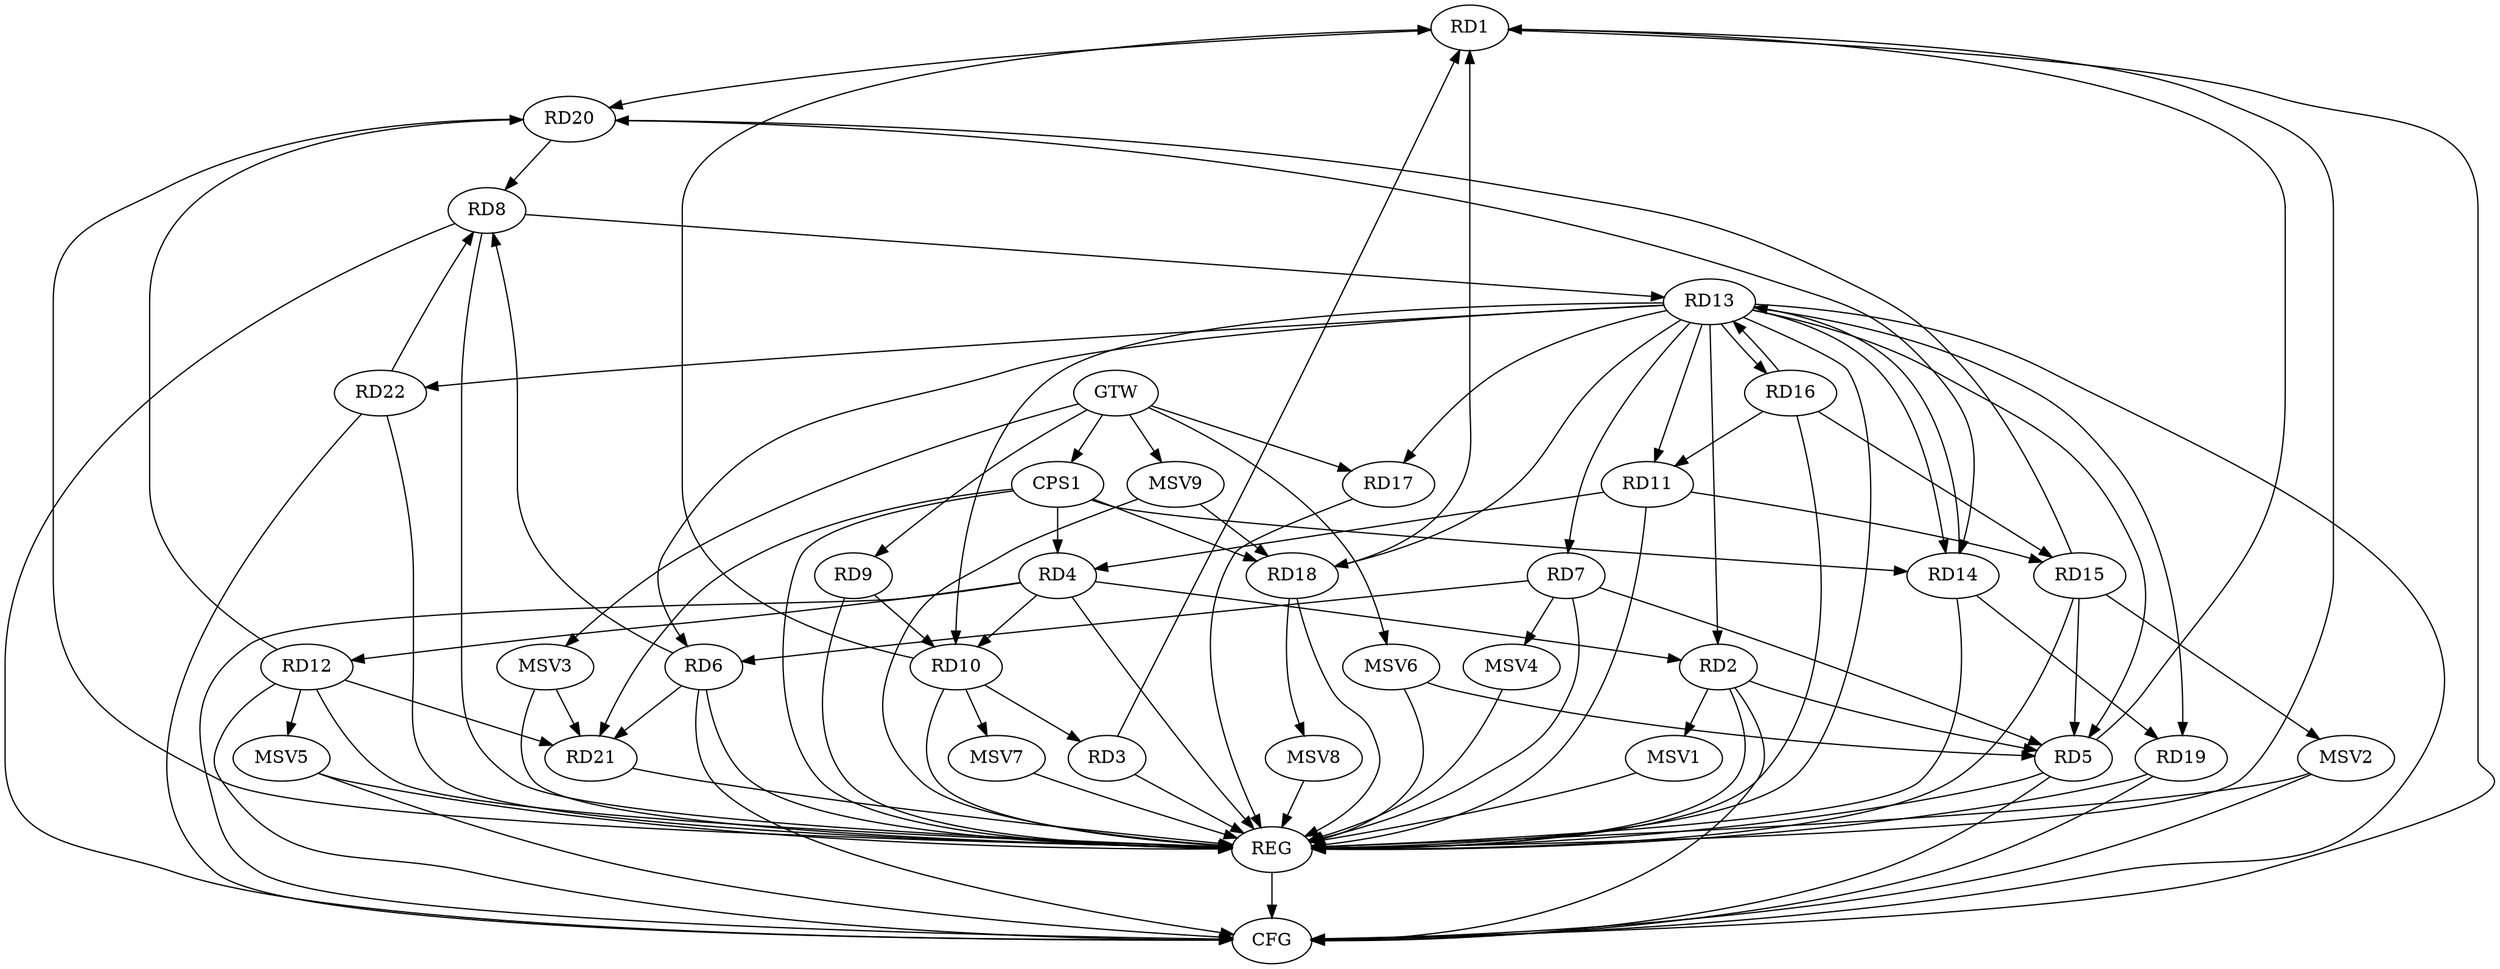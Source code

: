 strict digraph G {
  RD1 [ label="RD1" ];
  RD2 [ label="RD2" ];
  RD3 [ label="RD3" ];
  RD4 [ label="RD4" ];
  RD5 [ label="RD5" ];
  RD6 [ label="RD6" ];
  RD7 [ label="RD7" ];
  RD8 [ label="RD8" ];
  RD9 [ label="RD9" ];
  RD10 [ label="RD10" ];
  RD11 [ label="RD11" ];
  RD12 [ label="RD12" ];
  RD13 [ label="RD13" ];
  RD14 [ label="RD14" ];
  RD15 [ label="RD15" ];
  RD16 [ label="RD16" ];
  RD17 [ label="RD17" ];
  RD18 [ label="RD18" ];
  RD19 [ label="RD19" ];
  RD20 [ label="RD20" ];
  RD21 [ label="RD21" ];
  RD22 [ label="RD22" ];
  CPS1 [ label="CPS1" ];
  GTW [ label="GTW" ];
  REG [ label="REG" ];
  CFG [ label="CFG" ];
  MSV1 [ label="MSV1" ];
  MSV2 [ label="MSV2" ];
  MSV3 [ label="MSV3" ];
  MSV4 [ label="MSV4" ];
  MSV5 [ label="MSV5" ];
  MSV6 [ label="MSV6" ];
  MSV7 [ label="MSV7" ];
  MSV8 [ label="MSV8" ];
  MSV9 [ label="MSV9" ];
  RD3 -> RD1;
  RD5 -> RD1;
  RD10 -> RD1;
  RD18 -> RD1;
  RD1 -> RD20;
  RD4 -> RD2;
  RD2 -> RD5;
  RD10 -> RD3;
  RD4 -> RD10;
  RD11 -> RD4;
  RD4 -> RD12;
  RD7 -> RD5;
  RD15 -> RD5;
  RD7 -> RD6;
  RD6 -> RD8;
  RD6 -> RD21;
  RD13 -> RD7;
  RD8 -> RD13;
  RD20 -> RD8;
  RD22 -> RD8;
  RD9 -> RD10;
  RD13 -> RD11;
  RD11 -> RD15;
  RD16 -> RD11;
  RD12 -> RD20;
  RD12 -> RD21;
  RD13 -> RD14;
  RD14 -> RD13;
  RD16 -> RD13;
  RD13 -> RD19;
  RD14 -> RD19;
  RD20 -> RD14;
  RD16 -> RD15;
  RD15 -> RD20;
  CPS1 -> RD21;
  CPS1 -> RD14;
  CPS1 -> RD18;
  CPS1 -> RD4;
  GTW -> RD9;
  GTW -> RD17;
  GTW -> CPS1;
  RD1 -> REG;
  RD2 -> REG;
  RD3 -> REG;
  RD4 -> REG;
  RD5 -> REG;
  RD6 -> REG;
  RD7 -> REG;
  RD8 -> REG;
  RD9 -> REG;
  RD10 -> REG;
  RD11 -> REG;
  RD12 -> REG;
  RD13 -> REG;
  RD14 -> REG;
  RD15 -> REG;
  RD16 -> REG;
  RD17 -> REG;
  RD18 -> REG;
  RD19 -> REG;
  RD20 -> REG;
  RD21 -> REG;
  RD22 -> REG;
  CPS1 -> REG;
  RD6 -> CFG;
  RD1 -> CFG;
  RD8 -> CFG;
  RD2 -> CFG;
  RD5 -> CFG;
  RD22 -> CFG;
  RD12 -> CFG;
  RD4 -> CFG;
  RD19 -> CFG;
  REG -> CFG;
  RD13 -> CFG;
  RD13 -> RD10;
  RD13 -> RD16;
  RD13 -> RD6;
  RD13 -> RD5;
  RD13 -> RD22;
  RD13 -> RD18;
  RD13 -> RD2;
  RD13 -> RD17;
  RD2 -> MSV1;
  MSV1 -> REG;
  RD15 -> MSV2;
  MSV2 -> REG;
  MSV2 -> CFG;
  MSV3 -> RD21;
  GTW -> MSV3;
  MSV3 -> REG;
  RD7 -> MSV4;
  MSV4 -> REG;
  RD12 -> MSV5;
  MSV5 -> REG;
  MSV5 -> CFG;
  MSV6 -> RD5;
  GTW -> MSV6;
  MSV6 -> REG;
  RD10 -> MSV7;
  MSV7 -> REG;
  RD18 -> MSV8;
  MSV8 -> REG;
  MSV9 -> RD18;
  GTW -> MSV9;
  MSV9 -> REG;
}
